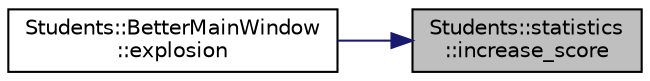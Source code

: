 digraph "Students::statistics::increase_score"
{
 // LATEX_PDF_SIZE
  edge [fontname="Helvetica",fontsize="10",labelfontname="Helvetica",labelfontsize="10"];
  node [fontname="Helvetica",fontsize="10",shape=record];
  rankdir="RL";
  Node1 [label="Students::statistics\l::increase_score",height=0.2,width=0.4,color="black", fillcolor="grey75", style="filled", fontcolor="black",tooltip=" "];
  Node1 -> Node2 [dir="back",color="midnightblue",fontsize="10",style="solid",fontname="Helvetica"];
  Node2 [label="Students::BetterMainWindow\l::explosion",height=0.2,width=0.4,color="black", fillcolor="white", style="filled",URL="$class_students_1_1_better_main_window.html#ace06dea88eeeceba89914402c0797cd9",tooltip="conncted to bombexplosion in bomb class"];
}
